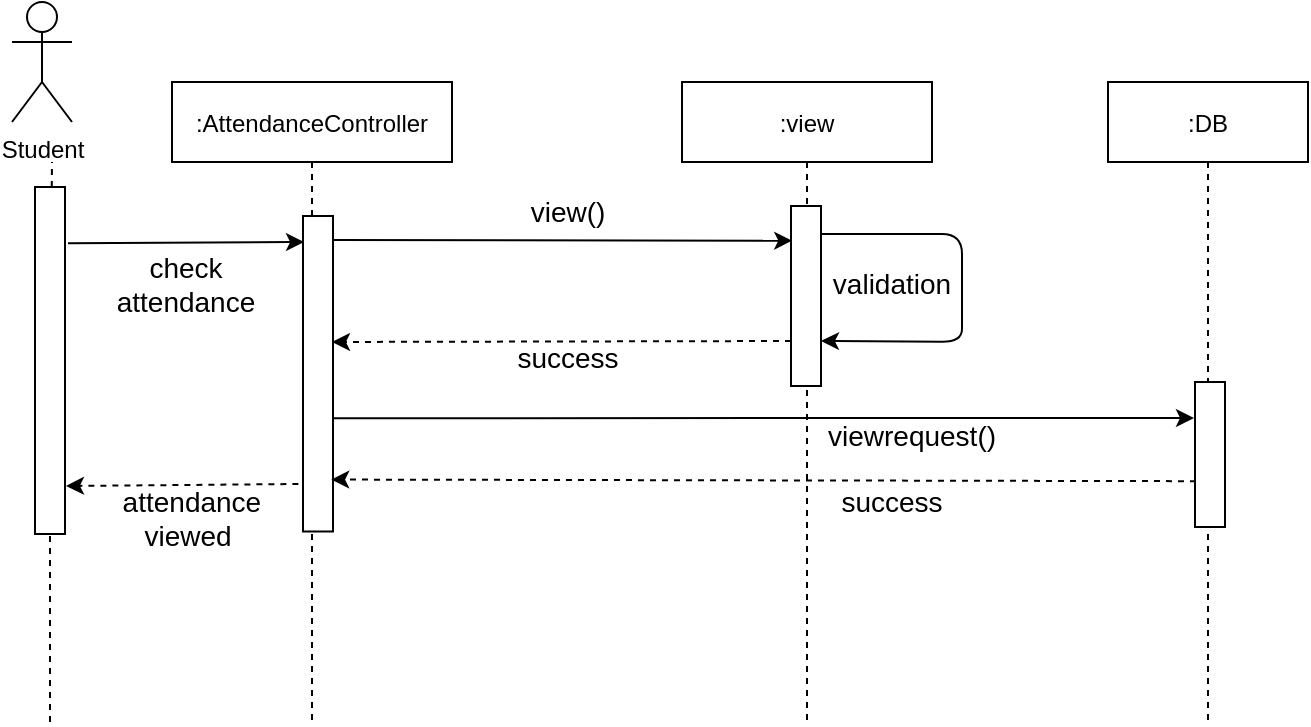 <mxfile version="15.0.4" type="device"><diagram id="kgpKYQtTHZ0yAKxKKP6v" name="Page-1"><mxGraphModel dx="868" dy="400" grid="1" gridSize="10" guides="1" tooltips="1" connect="1" arrows="1" fold="1" page="1" pageScale="1" pageWidth="850" pageHeight="1100" math="0" shadow="0"><root><mxCell id="0"/><mxCell id="1" parent="0"/><mxCell id="3nuBFxr9cyL0pnOWT2aG-1" value=":AttendanceController" style="shape=umlLifeline;perimeter=lifelinePerimeter;container=1;collapsible=0;recursiveResize=0;rounded=0;shadow=0;strokeWidth=1;" parent="1" vertex="1"><mxGeometry x="120" y="80" width="140" height="320" as="geometry"/></mxCell><mxCell id="7Ekcndddt87HOL9vuOtZ-4" value="Student" style="shape=umlActor;verticalLabelPosition=bottom;verticalAlign=top;html=1;outlineConnect=0;" parent="1" vertex="1"><mxGeometry x="40" y="40" width="30" height="60" as="geometry"/></mxCell><mxCell id="7Ekcndddt87HOL9vuOtZ-7" value="" style="endArrow=none;dashed=1;html=1;startArrow=none;" parent="1" source="7Ekcndddt87HOL9vuOtZ-12" edge="1"><mxGeometry width="50" height="50" relative="1" as="geometry"><mxPoint x="60" y="380" as="sourcePoint"/><mxPoint x="60" y="120" as="targetPoint"/></mxGeometry></mxCell><mxCell id="7Ekcndddt87HOL9vuOtZ-8" value=":view" style="shape=umlLifeline;perimeter=lifelinePerimeter;container=1;collapsible=0;recursiveResize=0;rounded=0;shadow=0;strokeWidth=1;" parent="1" vertex="1"><mxGeometry x="375" y="80" width="125" height="320" as="geometry"/></mxCell><mxCell id="7Ekcndddt87HOL9vuOtZ-37" value="&lt;font style=&quot;font-size: 14px&quot;&gt;&lt;span style=&quot;white-space: pre&quot;&gt;validation&lt;/span&gt;&lt;/font&gt;" style="text;html=1;strokeColor=none;fillColor=none;align=center;verticalAlign=middle;whiteSpace=wrap;rounded=0;" parent="7Ekcndddt87HOL9vuOtZ-8" vertex="1"><mxGeometry x="85" y="91" width="40" height="20" as="geometry"/></mxCell><mxCell id="7Ekcndddt87HOL9vuOtZ-39" value="" style="rounded=0;whiteSpace=wrap;html=1;rotation=90;" parent="7Ekcndddt87HOL9vuOtZ-8" vertex="1"><mxGeometry x="17" y="99.5" width="90" height="15" as="geometry"/></mxCell><mxCell id="7Ekcndddt87HOL9vuOtZ-44" value="" style="endArrow=classic;html=1;entryX=0.75;entryY=0;entryDx=0;entryDy=0;" parent="7Ekcndddt87HOL9vuOtZ-8" target="7Ekcndddt87HOL9vuOtZ-39" edge="1"><mxGeometry width="50" height="50" relative="1" as="geometry"><mxPoint x="69" y="76" as="sourcePoint"/><mxPoint x="223.76" y="76.74" as="targetPoint"/><Array as="points"><mxPoint x="140" y="76"/><mxPoint x="140" y="107"/><mxPoint x="140" y="130"/></Array></mxGeometry></mxCell><mxCell id="7Ekcndddt87HOL9vuOtZ-45" value="" style="endArrow=classic;html=1;dashed=1;entryX=0.412;entryY=0.033;entryDx=0;entryDy=0;entryPerimeter=0;exitX=0.75;exitY=1;exitDx=0;exitDy=0;" parent="7Ekcndddt87HOL9vuOtZ-8" edge="1" source="7Ekcndddt87HOL9vuOtZ-39"><mxGeometry width="50" height="50" relative="1" as="geometry"><mxPoint x="52" y="129" as="sourcePoint"/><mxPoint x="-175" y="129.988" as="targetPoint"/></mxGeometry></mxCell><mxCell id="7Ekcndddt87HOL9vuOtZ-12" value="" style="rounded=0;whiteSpace=wrap;html=1;rotation=90;" parent="1" vertex="1"><mxGeometry x="-27.75" y="211.75" width="173.5" height="15" as="geometry"/></mxCell><mxCell id="7Ekcndddt87HOL9vuOtZ-13" value="" style="endArrow=none;dashed=1;html=1;" parent="1" target="7Ekcndddt87HOL9vuOtZ-12" edge="1"><mxGeometry width="50" height="50" relative="1" as="geometry"><mxPoint x="59" y="400" as="sourcePoint"/><mxPoint x="60" y="120" as="targetPoint"/></mxGeometry></mxCell><mxCell id="7Ekcndddt87HOL9vuOtZ-18" value=":DB" style="shape=umlLifeline;perimeter=lifelinePerimeter;container=1;collapsible=0;recursiveResize=0;rounded=0;shadow=0;strokeWidth=1;" parent="1" vertex="1"><mxGeometry x="588" y="80" width="100" height="320" as="geometry"/></mxCell><mxCell id="7Ekcndddt87HOL9vuOtZ-38" value="" style="rounded=0;whiteSpace=wrap;html=1;rotation=90;" parent="1" vertex="1"><mxGeometry x="114.12" y="218.37" width="157.75" height="15" as="geometry"/></mxCell><mxCell id="7Ekcndddt87HOL9vuOtZ-40" value="" style="endArrow=classic;html=1;exitX=0.16;exitY=-0.033;exitDx=0;exitDy=0;exitPerimeter=0;" parent="1" edge="1"><mxGeometry width="50" height="50" relative="1" as="geometry"><mxPoint x="67.995" y="160.66" as="sourcePoint"/><mxPoint x="186" y="160" as="targetPoint"/><Array as="points"><mxPoint x="186" y="160"/></Array></mxGeometry></mxCell><mxCell id="7Ekcndddt87HOL9vuOtZ-41" value="&lt;div&gt;&lt;font style=&quot;font-size: 14px&quot;&gt;check attendance&lt;br&gt;&lt;/font&gt;&lt;/div&gt;" style="text;html=1;strokeColor=none;fillColor=none;align=center;verticalAlign=middle;whiteSpace=wrap;rounded=0;" parent="1" vertex="1"><mxGeometry x="82" y="171" width="90" height="20" as="geometry"/></mxCell><mxCell id="7Ekcndddt87HOL9vuOtZ-43" value="" style="rounded=0;whiteSpace=wrap;html=1;rotation=90;" parent="1" vertex="1"><mxGeometry x="602.75" y="258.75" width="72.5" height="15" as="geometry"/></mxCell><mxCell id="7Ekcndddt87HOL9vuOtZ-47" value="" style="endArrow=classic;html=1;exitX=0.75;exitY=0;exitDx=0;exitDy=0;" parent="1" edge="1"><mxGeometry width="50" height="50" relative="1" as="geometry"><mxPoint x="200.5" y="248.125" as="sourcePoint"/><mxPoint x="631" y="248" as="targetPoint"/></mxGeometry></mxCell><mxCell id="7Ekcndddt87HOL9vuOtZ-49" value="&lt;font style=&quot;font-size: 14px&quot;&gt;&lt;span style=&quot;white-space: pre&quot;&gt;viewrequest&lt;/span&gt;()&lt;/font&gt;" style="text;html=1;align=center;verticalAlign=middle;whiteSpace=wrap;rounded=0;" parent="1" vertex="1"><mxGeometry x="470" y="247" width="40" height="20" as="geometry"/></mxCell><mxCell id="7Ekcndddt87HOL9vuOtZ-51" value="&lt;font style=&quot;font-size: 14px&quot;&gt;&lt;span style=&quot;white-space: pre&quot;&gt;success&lt;/span&gt;&lt;span style=&quot;white-space: pre&quot;&gt;&lt;/span&gt;&lt;/font&gt;" style="text;html=1;align=center;verticalAlign=middle;whiteSpace=wrap;rounded=0;" parent="1" vertex="1"><mxGeometry x="460" y="280" width="40" height="20" as="geometry"/></mxCell><mxCell id="7Ekcndddt87HOL9vuOtZ-48" value="&lt;div&gt;&lt;font style=&quot;font-size: 14px&quot;&gt;view()&lt;/font&gt;&lt;/div&gt;" style="text;html=1;strokeColor=none;fillColor=none;align=center;verticalAlign=middle;whiteSpace=wrap;rounded=0;" parent="1" vertex="1"><mxGeometry x="298" y="135" width="40" height="20" as="geometry"/></mxCell><mxCell id="7Ekcndddt87HOL9vuOtZ-46" value="&lt;font style=&quot;font-size: 14px&quot;&gt;success&lt;/font&gt;" style="text;html=1;strokeColor=none;fillColor=none;align=center;verticalAlign=middle;whiteSpace=wrap;rounded=0;" parent="1" vertex="1"><mxGeometry x="298" y="208" width="40" height="20" as="geometry"/></mxCell><mxCell id="7Ekcndddt87HOL9vuOtZ-57" value="" style="endArrow=classic;html=1;dashed=1;entryX=0.903;entryY=0.059;entryDx=0;entryDy=0;entryPerimeter=0;exitX=0.684;exitY=0.967;exitDx=0;exitDy=0;exitPerimeter=0;" parent="1" source="7Ekcndddt87HOL9vuOtZ-43" edge="1"><mxGeometry width="50" height="50" relative="1" as="geometry"><mxPoint x="668" y="279" as="sourcePoint"/><mxPoint x="199.615" y="278.774" as="targetPoint"/></mxGeometry></mxCell><mxCell id="7Ekcndddt87HOL9vuOtZ-75" value="" style="endArrow=classic;html=1;dashed=1;exitX=0.941;exitY=1.116;exitDx=0;exitDy=0;exitPerimeter=0;" parent="1" edge="1"><mxGeometry width="50" height="50" relative="1" as="geometry"><mxPoint x="183.19" y="281.002" as="sourcePoint"/><mxPoint x="67" y="282" as="targetPoint"/><Array as="points"/></mxGeometry></mxCell><mxCell id="7Ekcndddt87HOL9vuOtZ-76" value="&lt;div&gt;&lt;font style=&quot;font-size: 14px&quot;&gt;&amp;nbsp;attendance&lt;/font&gt;&lt;/div&gt;&lt;div&gt;&lt;font style=&quot;font-size: 14px&quot;&gt;viewed&lt;br&gt;&lt;/font&gt;&lt;/div&gt;" style="text;html=1;strokeColor=none;fillColor=none;align=center;verticalAlign=middle;whiteSpace=wrap;rounded=0;" parent="1" vertex="1"><mxGeometry x="107.59" y="287.85" width="40" height="20" as="geometry"/></mxCell><mxCell id="7Ekcndddt87HOL9vuOtZ-42" value="" style="endArrow=classic;html=1;entryX=0.126;entryY=0.96;entryDx=0;entryDy=0;entryPerimeter=0;" parent="1" edge="1"><mxGeometry width="50" height="50" relative="1" as="geometry"><mxPoint x="200" y="159" as="sourcePoint"/><mxPoint x="430.1" y="159.34" as="targetPoint"/></mxGeometry></mxCell></root></mxGraphModel></diagram></mxfile>